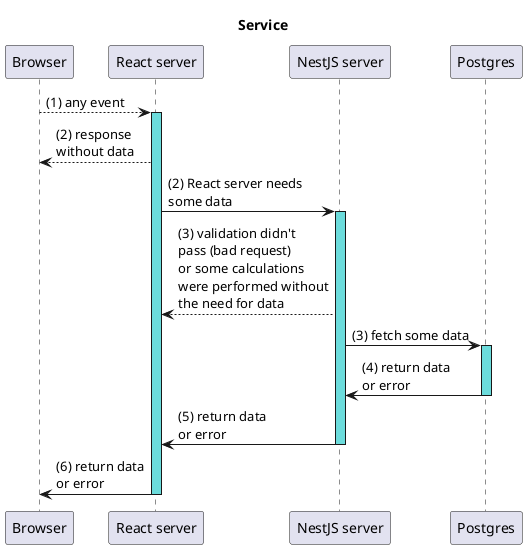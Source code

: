 @startuml
'https://plantuml.com/sequence-diagram

title "Service"
skinparam componentStyle rectangle
'skinparam dpi 150
'box "Service"

Browser --> "React server" : (1) any event
activate "React server" #6cdcdc

"React server" --> Browser : (2) response\nwithout data

"React server" -> "NestJS server" : (2) React server needs\nsome data
activate "NestJS server" #6cdcdc

"NestJS server" --> "React server" : (3) validation didn't\npass (bad request)\nor some calculations\nwere performed without\nthe need for data

"NestJS server" -> Postgres : (3) fetch some data
activate Postgres #6cdcdc

Postgres -> "NestJS server" : (4) return data\nor error
deactivate Postgres #6cdcdc

"NestJS server" -> "React server" : (5) return data\nor error
deactivate "NestJS server" #6cdcdc

"React server" -> Browser : (6) return data\nor error
deactivate "React server" #6cdcdc

@enduml